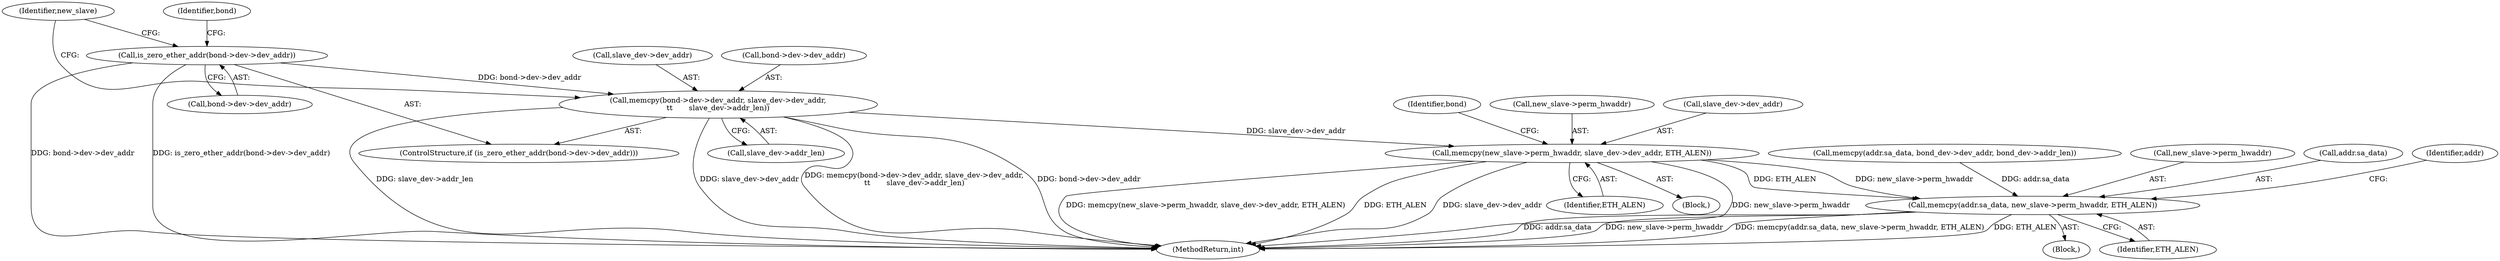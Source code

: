 digraph "0_linux_550fd08c2cebad61c548def135f67aba284c6162_0@API" {
"1000423" [label="(Call,memcpy(bond->dev->dev_addr, slave_dev->dev_addr,\n\t\t       slave_dev->addr_len))"];
"1000417" [label="(Call,is_zero_ether_addr(bond->dev->dev_addr))"];
"1000478" [label="(Call,memcpy(new_slave->perm_hwaddr, slave_dev->dev_addr, ETH_ALEN))"];
"1001058" [label="(Call,memcpy(addr.sa_data, new_slave->perm_hwaddr, ETH_ALEN))"];
"1000436" [label="(Identifier,new_slave)"];
"1000432" [label="(Call,slave_dev->addr_len)"];
"1000429" [label="(Call,slave_dev->dev_addr)"];
"1001091" [label="(MethodReturn,int)"];
"1001057" [label="(Block,)"];
"1000423" [label="(Call,memcpy(bond->dev->dev_addr, slave_dev->dev_addr,\n\t\t       slave_dev->addr_len))"];
"1000485" [label="(Identifier,ETH_ALEN)"];
"1001058" [label="(Call,memcpy(addr.sa_data, new_slave->perm_hwaddr, ETH_ALEN))"];
"1000490" [label="(Identifier,bond)"];
"1000494" [label="(Call,memcpy(addr.sa_data, bond_dev->dev_addr, bond_dev->addr_len))"];
"1000424" [label="(Call,bond->dev->dev_addr)"];
"1000479" [label="(Call,new_slave->perm_hwaddr)"];
"1000134" [label="(Block,)"];
"1000418" [label="(Call,bond->dev->dev_addr)"];
"1001065" [label="(Identifier,ETH_ALEN)"];
"1000478" [label="(Call,memcpy(new_slave->perm_hwaddr, slave_dev->dev_addr, ETH_ALEN))"];
"1001062" [label="(Call,new_slave->perm_hwaddr)"];
"1000417" [label="(Call,is_zero_ether_addr(bond->dev->dev_addr))"];
"1000416" [label="(ControlStructure,if (is_zero_ether_addr(bond->dev->dev_addr)))"];
"1001059" [label="(Call,addr.sa_data)"];
"1000426" [label="(Identifier,bond)"];
"1001068" [label="(Identifier,addr)"];
"1000482" [label="(Call,slave_dev->dev_addr)"];
"1000423" -> "1000416"  [label="AST: "];
"1000423" -> "1000432"  [label="CFG: "];
"1000424" -> "1000423"  [label="AST: "];
"1000429" -> "1000423"  [label="AST: "];
"1000432" -> "1000423"  [label="AST: "];
"1000436" -> "1000423"  [label="CFG: "];
"1000423" -> "1001091"  [label="DDG: memcpy(bond->dev->dev_addr, slave_dev->dev_addr,\n\t\t       slave_dev->addr_len)"];
"1000423" -> "1001091"  [label="DDG: bond->dev->dev_addr"];
"1000423" -> "1001091"  [label="DDG: slave_dev->addr_len"];
"1000423" -> "1001091"  [label="DDG: slave_dev->dev_addr"];
"1000417" -> "1000423"  [label="DDG: bond->dev->dev_addr"];
"1000423" -> "1000478"  [label="DDG: slave_dev->dev_addr"];
"1000417" -> "1000416"  [label="AST: "];
"1000417" -> "1000418"  [label="CFG: "];
"1000418" -> "1000417"  [label="AST: "];
"1000426" -> "1000417"  [label="CFG: "];
"1000436" -> "1000417"  [label="CFG: "];
"1000417" -> "1001091"  [label="DDG: bond->dev->dev_addr"];
"1000417" -> "1001091"  [label="DDG: is_zero_ether_addr(bond->dev->dev_addr)"];
"1000478" -> "1000134"  [label="AST: "];
"1000478" -> "1000485"  [label="CFG: "];
"1000479" -> "1000478"  [label="AST: "];
"1000482" -> "1000478"  [label="AST: "];
"1000485" -> "1000478"  [label="AST: "];
"1000490" -> "1000478"  [label="CFG: "];
"1000478" -> "1001091"  [label="DDG: new_slave->perm_hwaddr"];
"1000478" -> "1001091"  [label="DDG: memcpy(new_slave->perm_hwaddr, slave_dev->dev_addr, ETH_ALEN)"];
"1000478" -> "1001091"  [label="DDG: ETH_ALEN"];
"1000478" -> "1001091"  [label="DDG: slave_dev->dev_addr"];
"1000478" -> "1001058"  [label="DDG: new_slave->perm_hwaddr"];
"1000478" -> "1001058"  [label="DDG: ETH_ALEN"];
"1001058" -> "1001057"  [label="AST: "];
"1001058" -> "1001065"  [label="CFG: "];
"1001059" -> "1001058"  [label="AST: "];
"1001062" -> "1001058"  [label="AST: "];
"1001065" -> "1001058"  [label="AST: "];
"1001068" -> "1001058"  [label="CFG: "];
"1001058" -> "1001091"  [label="DDG: new_slave->perm_hwaddr"];
"1001058" -> "1001091"  [label="DDG: memcpy(addr.sa_data, new_slave->perm_hwaddr, ETH_ALEN)"];
"1001058" -> "1001091"  [label="DDG: ETH_ALEN"];
"1001058" -> "1001091"  [label="DDG: addr.sa_data"];
"1000494" -> "1001058"  [label="DDG: addr.sa_data"];
}
